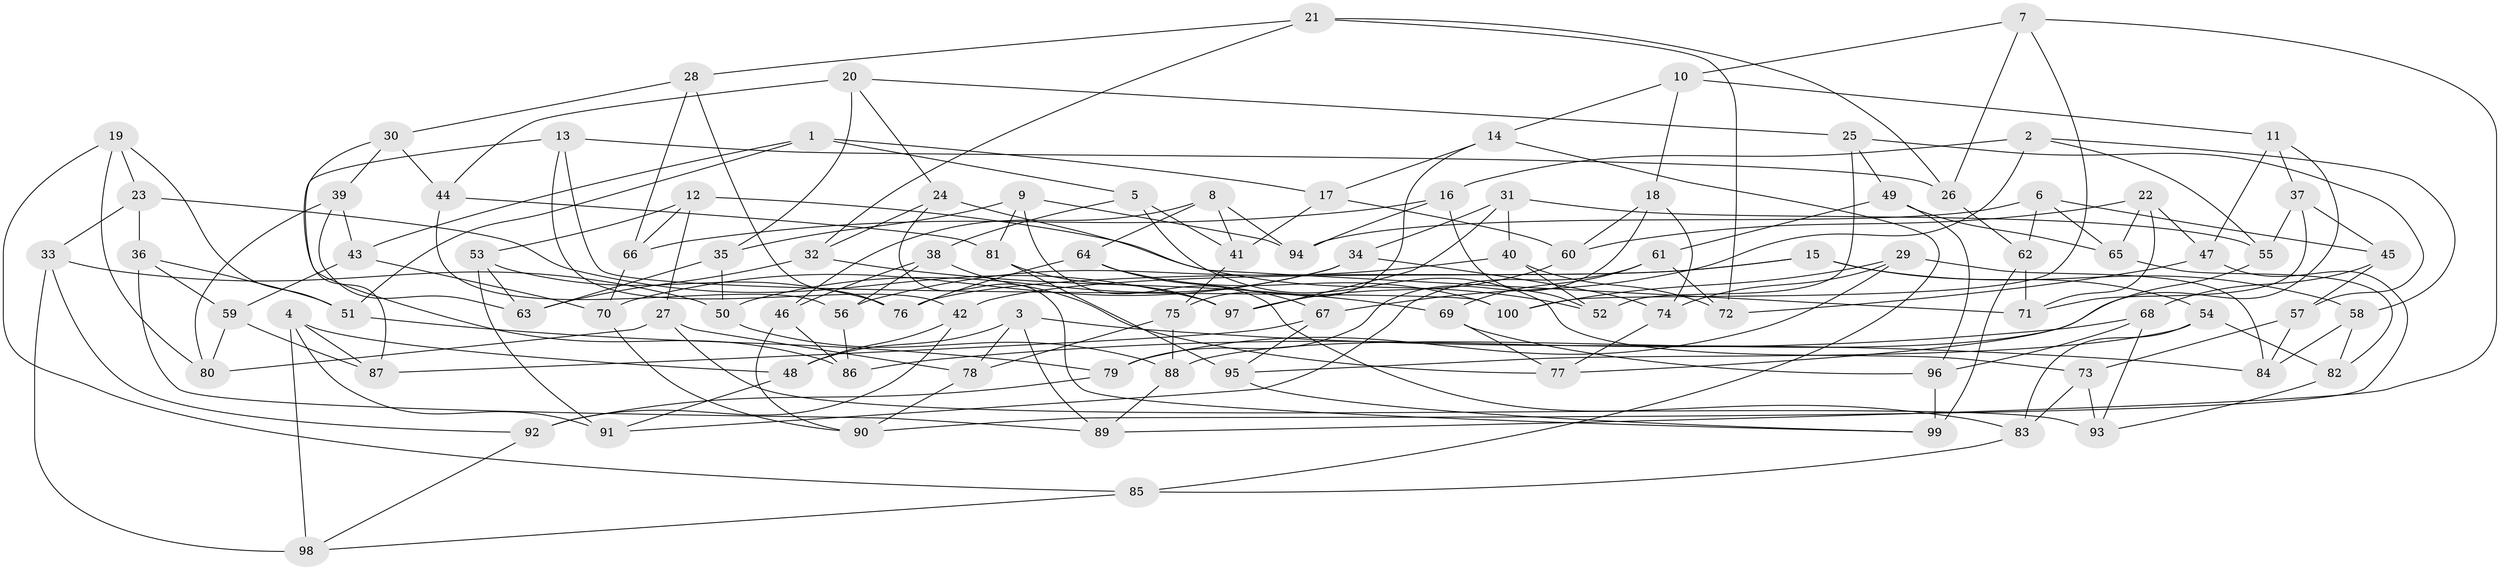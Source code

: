 // Generated by graph-tools (version 1.1) at 2025/39/02/21/25 10:39:01]
// undirected, 100 vertices, 200 edges
graph export_dot {
graph [start="1"]
  node [color=gray90,style=filled];
  1;
  2;
  3;
  4;
  5;
  6;
  7;
  8;
  9;
  10;
  11;
  12;
  13;
  14;
  15;
  16;
  17;
  18;
  19;
  20;
  21;
  22;
  23;
  24;
  25;
  26;
  27;
  28;
  29;
  30;
  31;
  32;
  33;
  34;
  35;
  36;
  37;
  38;
  39;
  40;
  41;
  42;
  43;
  44;
  45;
  46;
  47;
  48;
  49;
  50;
  51;
  52;
  53;
  54;
  55;
  56;
  57;
  58;
  59;
  60;
  61;
  62;
  63;
  64;
  65;
  66;
  67;
  68;
  69;
  70;
  71;
  72;
  73;
  74;
  75;
  76;
  77;
  78;
  79;
  80;
  81;
  82;
  83;
  84;
  85;
  86;
  87;
  88;
  89;
  90;
  91;
  92;
  93;
  94;
  95;
  96;
  97;
  98;
  99;
  100;
  1 -- 5;
  1 -- 43;
  1 -- 51;
  1 -- 17;
  2 -- 67;
  2 -- 16;
  2 -- 58;
  2 -- 55;
  3 -- 84;
  3 -- 89;
  3 -- 48;
  3 -- 78;
  4 -- 91;
  4 -- 98;
  4 -- 48;
  4 -- 87;
  5 -- 41;
  5 -- 38;
  5 -- 73;
  6 -- 45;
  6 -- 94;
  6 -- 62;
  6 -- 65;
  7 -- 26;
  7 -- 10;
  7 -- 89;
  7 -- 100;
  8 -- 64;
  8 -- 41;
  8 -- 94;
  8 -- 46;
  9 -- 83;
  9 -- 94;
  9 -- 35;
  9 -- 81;
  10 -- 18;
  10 -- 14;
  10 -- 11;
  11 -- 47;
  11 -- 37;
  11 -- 88;
  12 -- 71;
  12 -- 53;
  12 -- 27;
  12 -- 66;
  13 -- 100;
  13 -- 26;
  13 -- 87;
  13 -- 42;
  14 -- 75;
  14 -- 17;
  14 -- 85;
  15 -- 54;
  15 -- 76;
  15 -- 58;
  15 -- 42;
  16 -- 94;
  16 -- 66;
  16 -- 52;
  17 -- 41;
  17 -- 60;
  18 -- 79;
  18 -- 60;
  18 -- 74;
  19 -- 80;
  19 -- 51;
  19 -- 23;
  19 -- 85;
  20 -- 24;
  20 -- 44;
  20 -- 25;
  20 -- 35;
  21 -- 32;
  21 -- 26;
  21 -- 28;
  21 -- 72;
  22 -- 71;
  22 -- 47;
  22 -- 65;
  22 -- 60;
  23 -- 33;
  23 -- 36;
  23 -- 97;
  24 -- 99;
  24 -- 52;
  24 -- 32;
  25 -- 57;
  25 -- 49;
  25 -- 52;
  26 -- 62;
  27 -- 78;
  27 -- 80;
  27 -- 93;
  28 -- 76;
  28 -- 66;
  28 -- 30;
  29 -- 84;
  29 -- 74;
  29 -- 100;
  29 -- 79;
  30 -- 39;
  30 -- 44;
  30 -- 86;
  31 -- 97;
  31 -- 55;
  31 -- 34;
  31 -- 40;
  32 -- 69;
  32 -- 63;
  33 -- 50;
  33 -- 98;
  33 -- 92;
  34 -- 70;
  34 -- 50;
  34 -- 74;
  35 -- 63;
  35 -- 50;
  36 -- 89;
  36 -- 59;
  36 -- 51;
  37 -- 71;
  37 -- 45;
  37 -- 55;
  38 -- 46;
  38 -- 77;
  38 -- 56;
  39 -- 43;
  39 -- 63;
  39 -- 80;
  40 -- 52;
  40 -- 56;
  40 -- 72;
  41 -- 75;
  42 -- 92;
  42 -- 48;
  43 -- 59;
  43 -- 70;
  44 -- 81;
  44 -- 56;
  45 -- 57;
  45 -- 68;
  46 -- 86;
  46 -- 90;
  47 -- 72;
  47 -- 90;
  48 -- 91;
  49 -- 61;
  49 -- 96;
  49 -- 65;
  50 -- 88;
  51 -- 79;
  53 -- 76;
  53 -- 63;
  53 -- 91;
  54 -- 83;
  54 -- 82;
  54 -- 95;
  55 -- 77;
  56 -- 86;
  57 -- 84;
  57 -- 73;
  58 -- 82;
  58 -- 84;
  59 -- 80;
  59 -- 87;
  60 -- 97;
  61 -- 91;
  61 -- 72;
  61 -- 69;
  62 -- 71;
  62 -- 99;
  64 -- 100;
  64 -- 67;
  64 -- 76;
  65 -- 82;
  66 -- 70;
  67 -- 87;
  67 -- 95;
  68 -- 96;
  68 -- 93;
  68 -- 86;
  69 -- 77;
  69 -- 96;
  70 -- 90;
  73 -- 93;
  73 -- 83;
  74 -- 77;
  75 -- 78;
  75 -- 88;
  78 -- 90;
  79 -- 92;
  81 -- 95;
  81 -- 97;
  82 -- 93;
  83 -- 85;
  85 -- 98;
  88 -- 89;
  92 -- 98;
  95 -- 99;
  96 -- 99;
}
